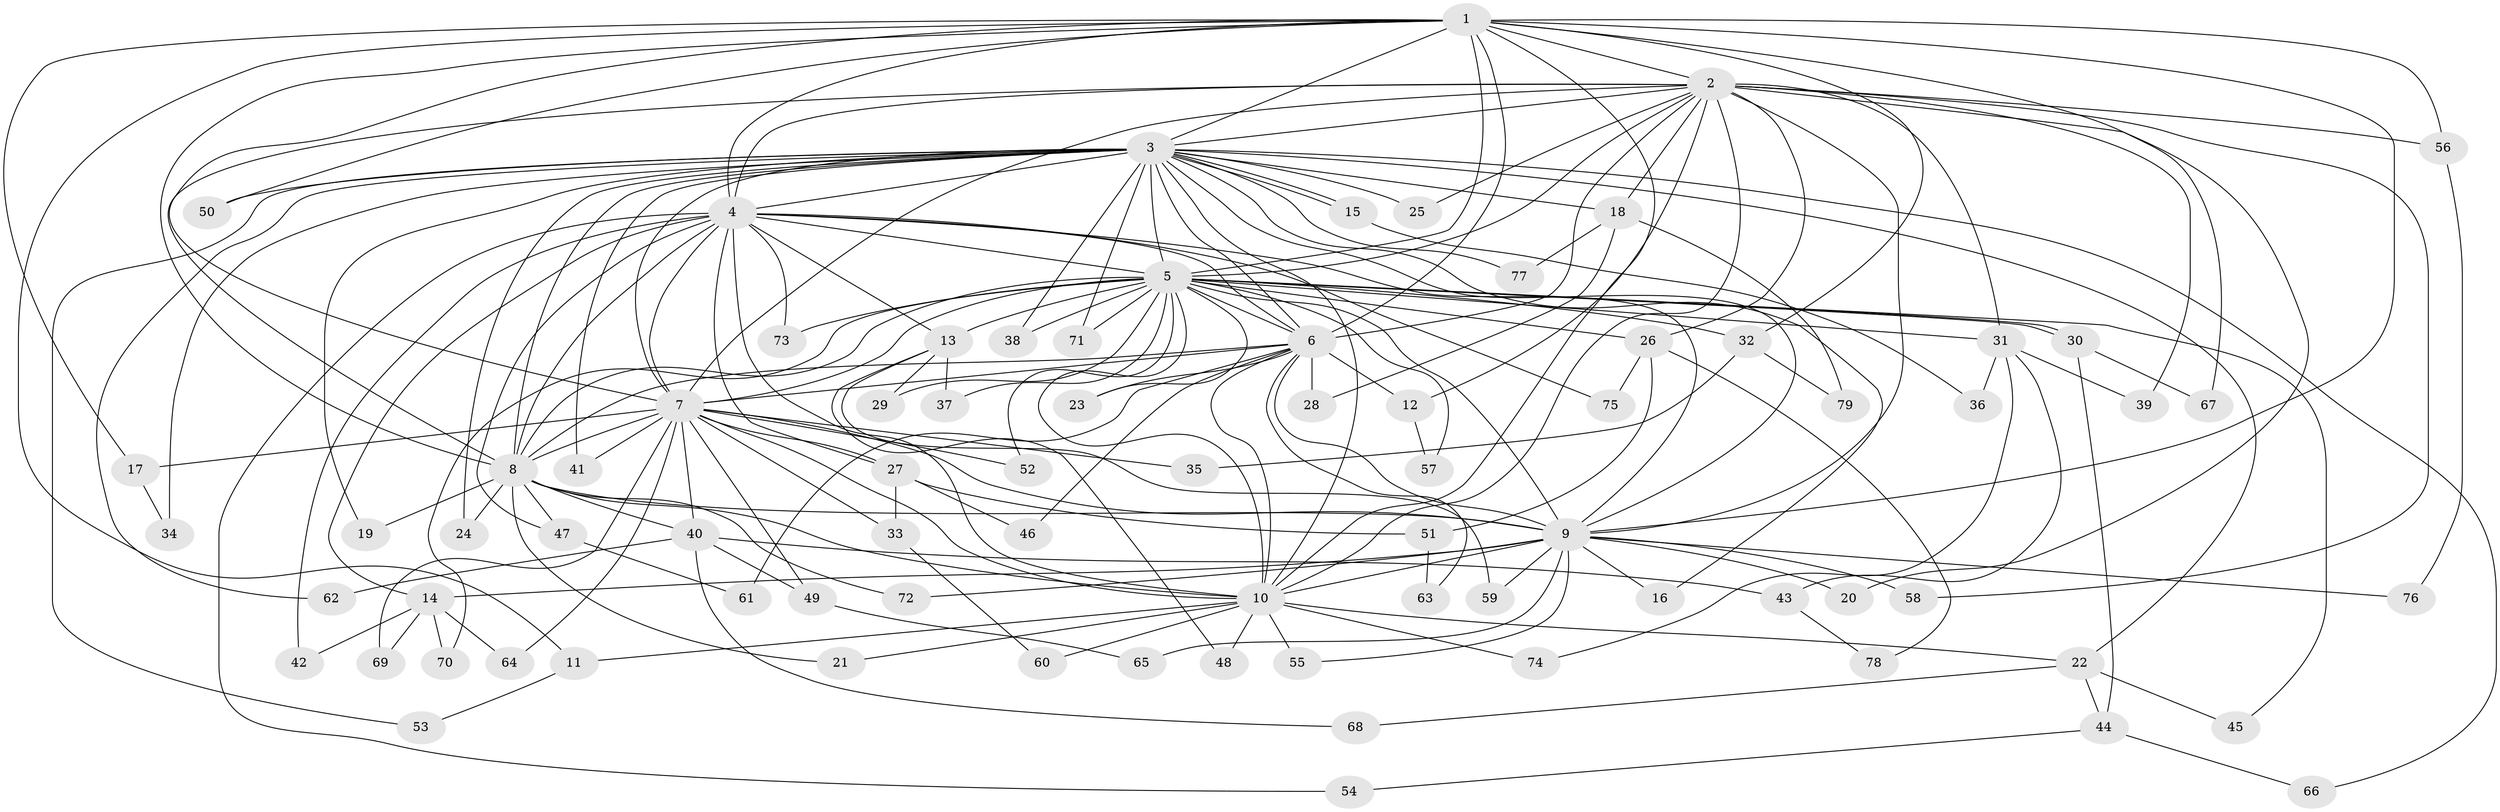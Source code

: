 // Generated by graph-tools (version 1.1) at 2025/49/03/09/25 03:49:27]
// undirected, 79 vertices, 183 edges
graph export_dot {
graph [start="1"]
  node [color=gray90,style=filled];
  1;
  2;
  3;
  4;
  5;
  6;
  7;
  8;
  9;
  10;
  11;
  12;
  13;
  14;
  15;
  16;
  17;
  18;
  19;
  20;
  21;
  22;
  23;
  24;
  25;
  26;
  27;
  28;
  29;
  30;
  31;
  32;
  33;
  34;
  35;
  36;
  37;
  38;
  39;
  40;
  41;
  42;
  43;
  44;
  45;
  46;
  47;
  48;
  49;
  50;
  51;
  52;
  53;
  54;
  55;
  56;
  57;
  58;
  59;
  60;
  61;
  62;
  63;
  64;
  65;
  66;
  67;
  68;
  69;
  70;
  71;
  72;
  73;
  74;
  75;
  76;
  77;
  78;
  79;
  1 -- 2;
  1 -- 3;
  1 -- 4;
  1 -- 5;
  1 -- 6;
  1 -- 7;
  1 -- 8;
  1 -- 9;
  1 -- 10;
  1 -- 11;
  1 -- 17;
  1 -- 32;
  1 -- 50;
  1 -- 56;
  1 -- 67;
  2 -- 3;
  2 -- 4;
  2 -- 5;
  2 -- 6;
  2 -- 7;
  2 -- 8;
  2 -- 9;
  2 -- 10;
  2 -- 12;
  2 -- 18;
  2 -- 20;
  2 -- 25;
  2 -- 26;
  2 -- 31;
  2 -- 39;
  2 -- 56;
  2 -- 58;
  3 -- 4;
  3 -- 5;
  3 -- 6;
  3 -- 7;
  3 -- 8;
  3 -- 9;
  3 -- 10;
  3 -- 15;
  3 -- 15;
  3 -- 16;
  3 -- 18;
  3 -- 19;
  3 -- 22;
  3 -- 24;
  3 -- 25;
  3 -- 34;
  3 -- 38;
  3 -- 41;
  3 -- 50;
  3 -- 53;
  3 -- 62;
  3 -- 66;
  3 -- 71;
  3 -- 77;
  4 -- 5;
  4 -- 6;
  4 -- 7;
  4 -- 8;
  4 -- 9;
  4 -- 10;
  4 -- 13;
  4 -- 14;
  4 -- 27;
  4 -- 42;
  4 -- 47;
  4 -- 54;
  4 -- 73;
  4 -- 75;
  5 -- 6;
  5 -- 7;
  5 -- 8;
  5 -- 9;
  5 -- 10;
  5 -- 13;
  5 -- 23;
  5 -- 26;
  5 -- 29;
  5 -- 30;
  5 -- 30;
  5 -- 31;
  5 -- 32;
  5 -- 37;
  5 -- 38;
  5 -- 45;
  5 -- 52;
  5 -- 57;
  5 -- 70;
  5 -- 71;
  5 -- 73;
  6 -- 7;
  6 -- 8;
  6 -- 9;
  6 -- 10;
  6 -- 12;
  6 -- 23;
  6 -- 28;
  6 -- 46;
  6 -- 61;
  6 -- 63;
  7 -- 8;
  7 -- 9;
  7 -- 10;
  7 -- 17;
  7 -- 27;
  7 -- 33;
  7 -- 35;
  7 -- 40;
  7 -- 41;
  7 -- 49;
  7 -- 52;
  7 -- 64;
  7 -- 69;
  8 -- 9;
  8 -- 10;
  8 -- 19;
  8 -- 21;
  8 -- 24;
  8 -- 40;
  8 -- 47;
  8 -- 72;
  9 -- 10;
  9 -- 14;
  9 -- 16;
  9 -- 20;
  9 -- 55;
  9 -- 58;
  9 -- 59;
  9 -- 65;
  9 -- 72;
  9 -- 76;
  10 -- 11;
  10 -- 21;
  10 -- 22;
  10 -- 48;
  10 -- 55;
  10 -- 60;
  10 -- 74;
  11 -- 53;
  12 -- 57;
  13 -- 29;
  13 -- 37;
  13 -- 48;
  13 -- 59;
  14 -- 42;
  14 -- 64;
  14 -- 69;
  14 -- 70;
  15 -- 36;
  17 -- 34;
  18 -- 28;
  18 -- 77;
  18 -- 79;
  22 -- 44;
  22 -- 45;
  22 -- 68;
  26 -- 51;
  26 -- 75;
  26 -- 78;
  27 -- 33;
  27 -- 46;
  27 -- 51;
  30 -- 44;
  30 -- 67;
  31 -- 36;
  31 -- 39;
  31 -- 43;
  31 -- 74;
  32 -- 35;
  32 -- 79;
  33 -- 60;
  40 -- 43;
  40 -- 49;
  40 -- 62;
  40 -- 68;
  43 -- 78;
  44 -- 54;
  44 -- 66;
  47 -- 61;
  49 -- 65;
  51 -- 63;
  56 -- 76;
}
